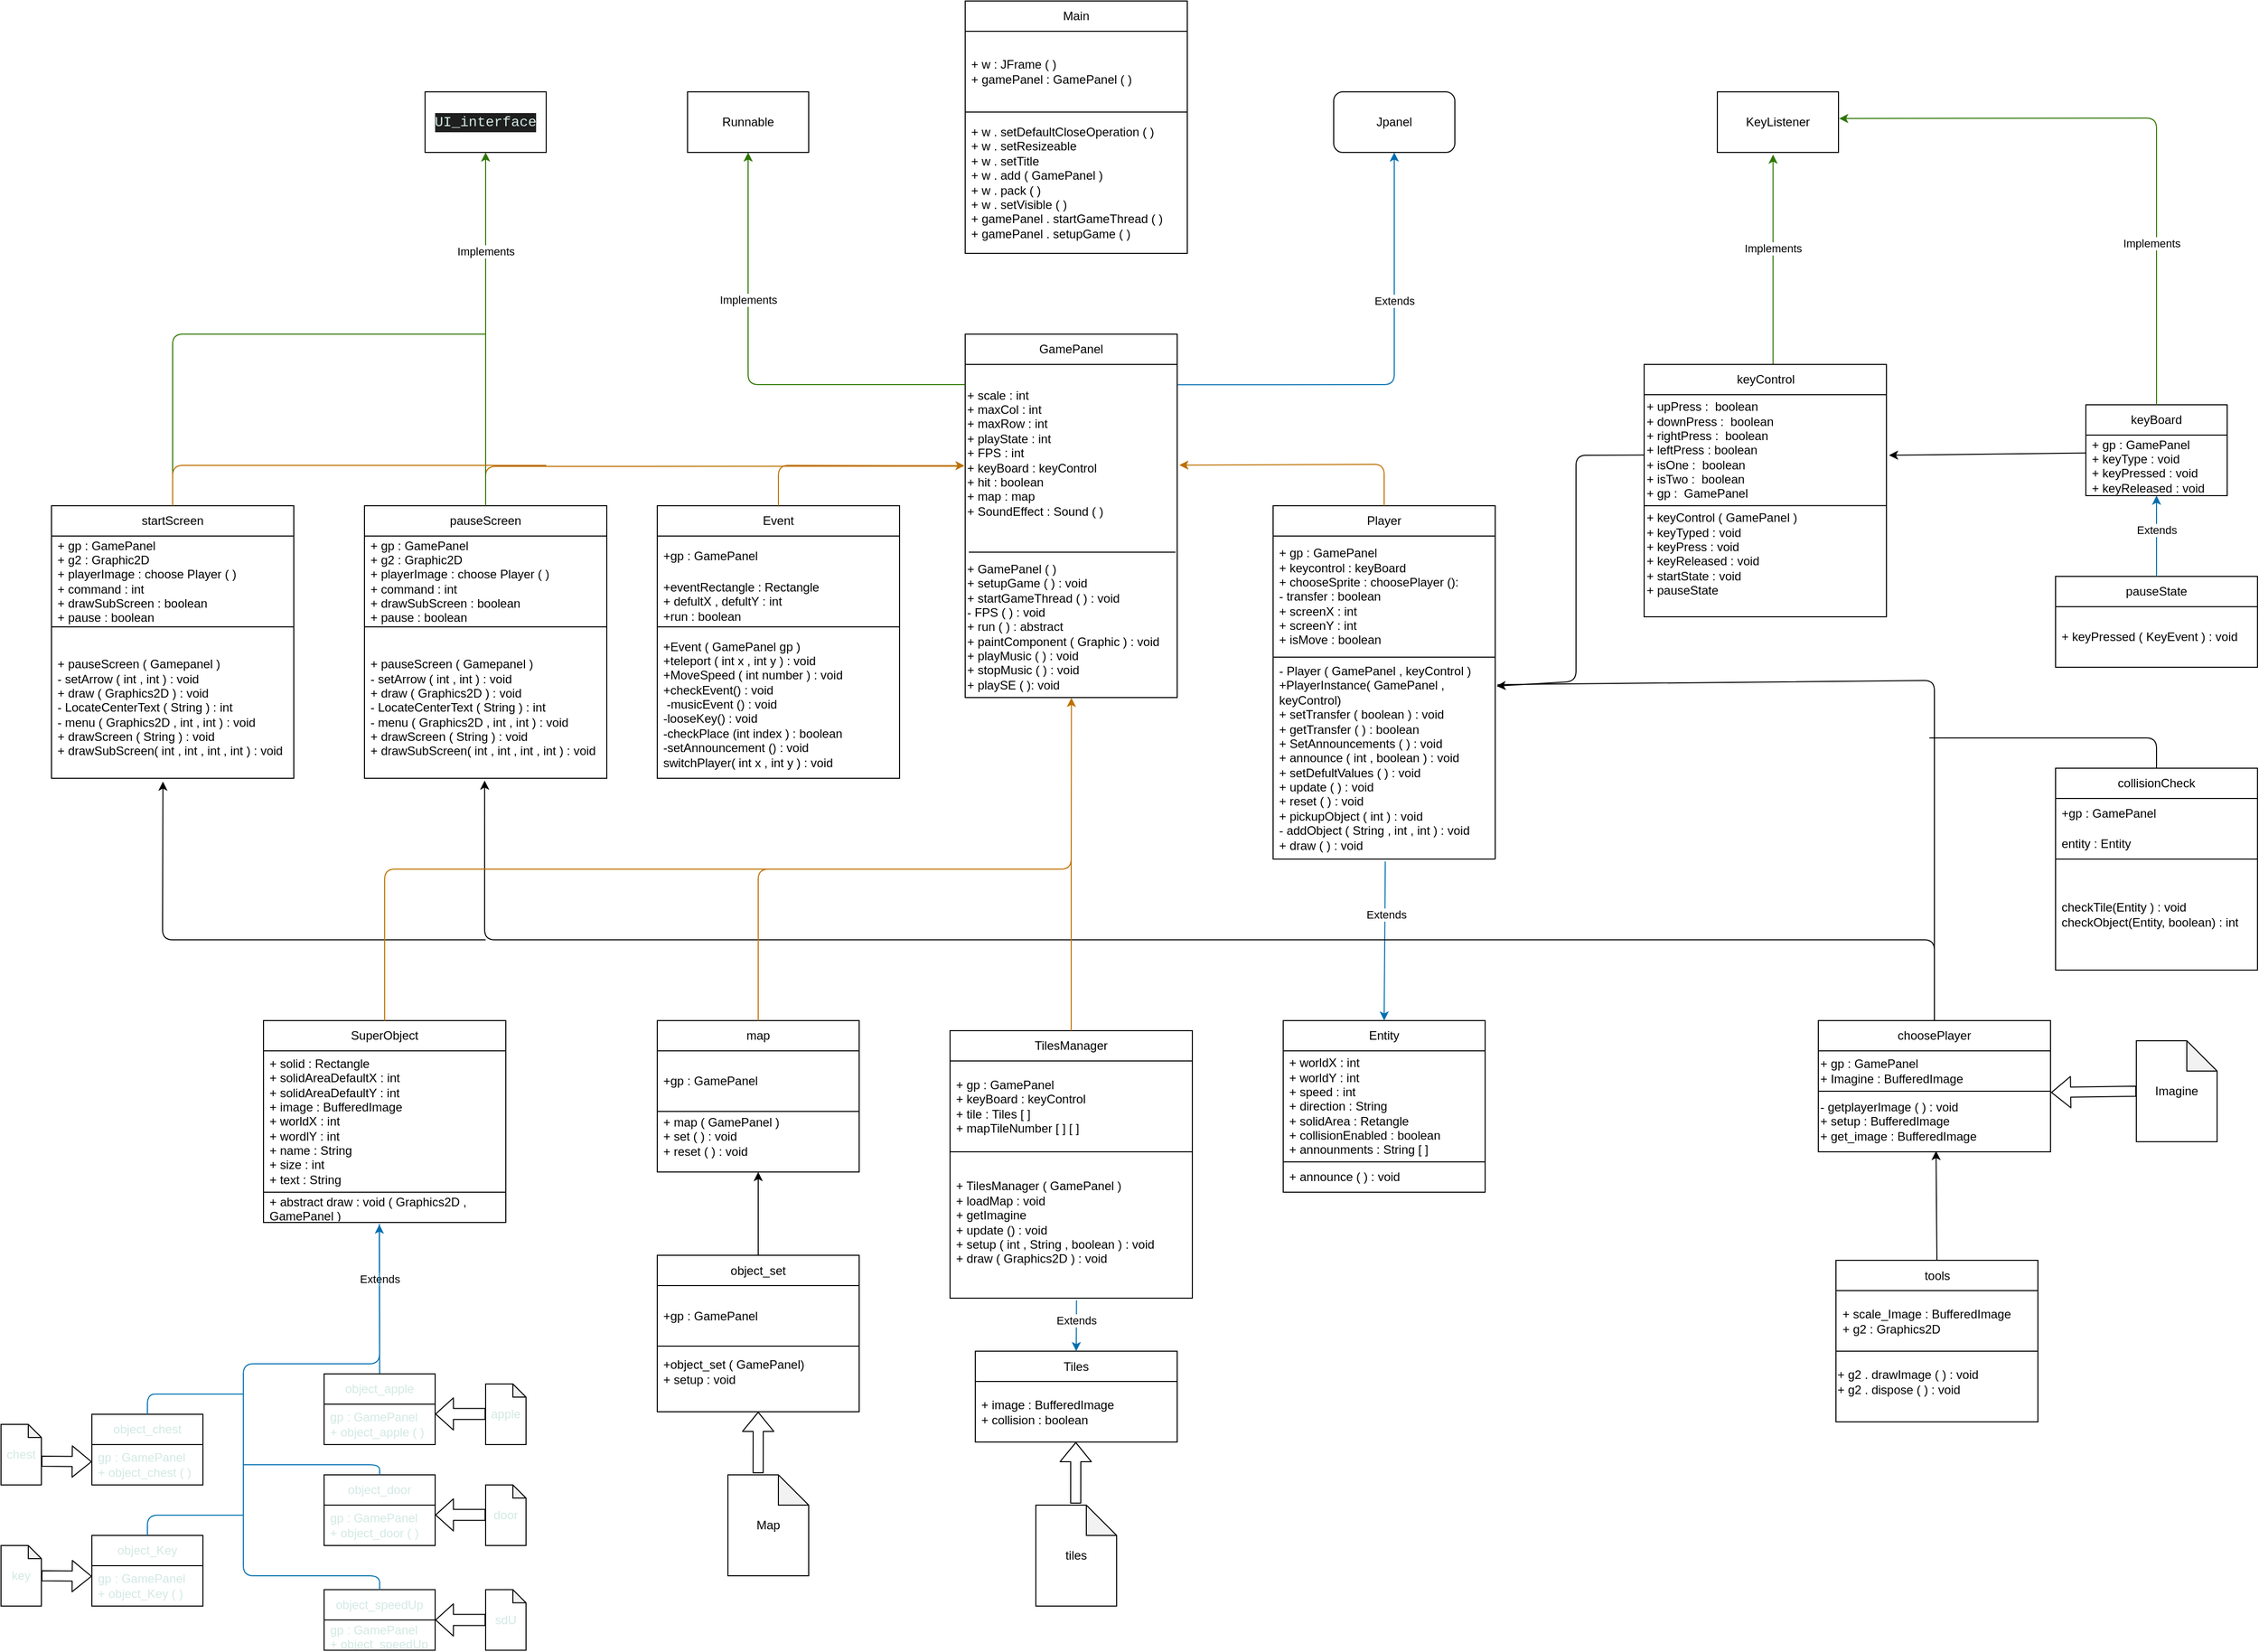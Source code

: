<mxfile>
    <diagram id="uBiDaf2zUqSL83g6dxBR" name="Page-1">
        <mxGraphModel dx="640" dy="437" grid="1" gridSize="10" guides="1" tooltips="1" connect="1" arrows="1" fold="1" page="1" pageScale="1" pageWidth="2339" pageHeight="3300" math="0" shadow="0">
            <root>
                <mxCell id="0"/>
                <mxCell id="1" parent="0"/>
                <mxCell id="5" value="GamePanel" style="swimlane;fontStyle=0;childLayout=stackLayout;horizontal=1;startSize=30;horizontalStack=0;resizeParent=1;resizeParentMax=0;resizeLast=0;collapsible=1;marginBottom=0;whiteSpace=wrap;html=1;align=center;" parent="1" vertex="1">
                    <mxGeometry x="1015" y="360" width="210" height="360" as="geometry"/>
                </mxCell>
                <mxCell id="17" value="&lt;div style=&quot;&quot;&gt;&lt;br&gt;&lt;/div&gt;&lt;div style=&quot;&quot;&gt;&lt;div&gt;&lt;span style=&quot;background-color: initial;&quot;&gt;+ scale : int&lt;/span&gt;&lt;/div&gt;&lt;div&gt;&lt;span style=&quot;background-color: initial;&quot;&gt;+ maxCol : int&lt;/span&gt;&lt;/div&gt;&lt;div&gt;&lt;span style=&quot;background-color: initial;&quot;&gt;+ maxRow : int&lt;/span&gt;&lt;/div&gt;&lt;div&gt;&lt;span style=&quot;background-color: initial;&quot;&gt;+ playState : int&lt;/span&gt;&lt;/div&gt;&lt;div&gt;&lt;span style=&quot;background-color: initial;&quot;&gt;+ FPS : int&lt;/span&gt;&lt;/div&gt;&lt;div&gt;+ keyBoard : keyControl&lt;/div&gt;&lt;div&gt;+ hit : boolean&lt;/div&gt;&lt;div&gt;+ map : map&lt;/div&gt;&lt;div&gt;+ SoundEffect : Sound ( )&amp;nbsp;&lt;/div&gt;&lt;div&gt;&lt;br&gt;&lt;/div&gt;&lt;div&gt;&lt;br&gt;&lt;/div&gt;&lt;/div&gt;" style="text;html=1;align=left;verticalAlign=middle;resizable=0;points=[];autosize=1;strokeColor=none;fillColor=none;" parent="5" vertex="1">
                    <mxGeometry y="30" width="210" height="190" as="geometry"/>
                </mxCell>
                <mxCell id="23" value="&lt;div style=&quot;&quot;&gt;+ GamePanel ( )&amp;nbsp;&lt;/div&gt;&lt;div style=&quot;&quot;&gt;+ setupGame ( ) : void&lt;/div&gt;&lt;div style=&quot;&quot;&gt;+ startGameThread ( ) : void&lt;/div&gt;&lt;div style=&quot;&quot;&gt;- FPS ( ) : void&lt;/div&gt;&lt;div style=&quot;&quot;&gt;+ run ( ) : abstract&lt;/div&gt;&lt;div style=&quot;&quot;&gt;+ paintComponent ( Graphic ) : void&lt;/div&gt;&lt;div style=&quot;&quot;&gt;+ playMusic ( ) : void&lt;/div&gt;&lt;div style=&quot;&quot;&gt;+ stopMusic ( ) : void&lt;/div&gt;&lt;div style=&quot;&quot;&gt;+ playSE ( ): void&lt;/div&gt;" style="text;html=1;align=left;verticalAlign=middle;resizable=0;points=[];autosize=1;strokeColor=none;fillColor=none;" parent="5" vertex="1">
                    <mxGeometry y="220" width="210" height="140" as="geometry"/>
                </mxCell>
                <mxCell id="24" value="" style="endArrow=none;html=1;entryX=0.992;entryY=-0.029;entryDx=0;entryDy=0;entryPerimeter=0;exitX=0.017;exitY=-0.029;exitDx=0;exitDy=0;exitPerimeter=0;" parent="5" source="23" target="23" edge="1">
                    <mxGeometry width="50" height="50" relative="1" as="geometry">
                        <mxPoint x="-10" y="60" as="sourcePoint"/>
                        <mxPoint x="40" y="10" as="targetPoint"/>
                        <Array as="points"/>
                    </mxGeometry>
                </mxCell>
                <mxCell id="10" value="Jpanel" style="rounded=1;whiteSpace=wrap;html=1;" parent="1" vertex="1">
                    <mxGeometry x="1380" y="120" width="120" height="60" as="geometry"/>
                </mxCell>
                <mxCell id="11" value="Runnable" style="rounded=0;whiteSpace=wrap;html=1;" parent="1" vertex="1">
                    <mxGeometry x="740" y="120" width="120" height="60" as="geometry"/>
                </mxCell>
                <mxCell id="26" value="collisionCheck" style="swimlane;fontStyle=0;childLayout=stackLayout;horizontal=1;startSize=30;horizontalStack=0;resizeParent=1;resizeParentMax=0;resizeLast=0;collapsible=1;marginBottom=0;whiteSpace=wrap;html=1;" parent="1" vertex="1">
                    <mxGeometry x="2095" y="790" width="200" height="90" as="geometry"/>
                </mxCell>
                <mxCell id="27" value="+gp : GamePanel" style="text;strokeColor=none;fillColor=none;align=left;verticalAlign=middle;spacingLeft=4;spacingRight=4;overflow=hidden;points=[[0,0.5],[1,0.5]];portConstraint=eastwest;rotatable=0;whiteSpace=wrap;html=1;" parent="26" vertex="1">
                    <mxGeometry y="30" width="200" height="30" as="geometry"/>
                </mxCell>
                <mxCell id="28" value="entity : Entity" style="text;strokeColor=none;fillColor=none;align=left;verticalAlign=middle;spacingLeft=4;spacingRight=4;overflow=hidden;points=[[0,0.5],[1,0.5]];portConstraint=eastwest;rotatable=0;whiteSpace=wrap;html=1;" parent="26" vertex="1">
                    <mxGeometry y="60" width="200" height="30" as="geometry"/>
                </mxCell>
                <mxCell id="38" value="" style="swimlane;whiteSpace=wrap;html=1;startSize=0;" parent="1" vertex="1">
                    <mxGeometry x="2095" y="880" width="200" height="110" as="geometry"/>
                </mxCell>
                <mxCell id="43" value="&lt;span style=&quot;text-align: center;&quot;&gt;checkTile(Entity ) : void&lt;/span&gt;&lt;br style=&quot;text-align: center;&quot;&gt;&lt;span style=&quot;text-align: center;&quot;&gt;checkObject(Entity, boolean) : int&lt;/span&gt;" style="text;strokeColor=none;fillColor=none;align=left;verticalAlign=middle;spacingLeft=4;spacingRight=4;overflow=hidden;points=[[0,0.5],[1,0.5]];portConstraint=eastwest;rotatable=0;whiteSpace=wrap;html=1;" parent="38" vertex="1">
                    <mxGeometry width="200" height="110" as="geometry"/>
                </mxCell>
                <mxCell id="46" value="KeyListener" style="rounded=0;whiteSpace=wrap;html=1;" parent="1" vertex="1">
                    <mxGeometry x="1760" y="120" width="120" height="60" as="geometry"/>
                </mxCell>
                <mxCell id="47" value="keyControl" style="swimlane;fontStyle=0;childLayout=stackLayout;horizontal=1;startSize=30;horizontalStack=0;resizeParent=1;resizeParentMax=0;resizeLast=0;collapsible=1;marginBottom=0;whiteSpace=wrap;html=1;align=center;" parent="1" vertex="1">
                    <mxGeometry x="1687.5" y="390" width="240" height="250" as="geometry"/>
                </mxCell>
                <mxCell id="48" value="&lt;div style=&quot;&quot;&gt;+ upPress :&amp;nbsp; boolean&lt;/div&gt;&lt;div style=&quot;&quot;&gt;+ downPress :&amp;nbsp; boolean&lt;/div&gt;&lt;div style=&quot;&quot;&gt;+ rightPress :&amp;nbsp; boolean&lt;/div&gt;&lt;div style=&quot;&quot;&gt;+ leftPress : boolean&lt;/div&gt;&lt;div style=&quot;&quot;&gt;+ isOne :&amp;nbsp; boolean&lt;/div&gt;&lt;div style=&quot;&quot;&gt;+ isTwo :&amp;nbsp; boolean&lt;/div&gt;&lt;div style=&quot;&quot;&gt;+ gp :&amp;nbsp; GamePanel&lt;/div&gt;" style="text;html=1;align=left;verticalAlign=middle;resizable=0;points=[];autosize=1;strokeColor=none;fillColor=none;" parent="47" vertex="1">
                    <mxGeometry y="30" width="240" height="110" as="geometry"/>
                </mxCell>
                <mxCell id="49" value="&lt;div style=&quot;&quot;&gt;+ keyControl ( GamePanel )&lt;/div&gt;&lt;div style=&quot;&quot;&gt;+ keyTyped : void&lt;/div&gt;&lt;div style=&quot;&quot;&gt;+ keyPress : void&lt;/div&gt;&lt;div style=&quot;&quot;&gt;+ keyReleased : void&lt;/div&gt;&lt;div style=&quot;&quot;&gt;+ startState : void&lt;/div&gt;&lt;div style=&quot;&quot;&gt;+ pauseState&lt;/div&gt;&lt;div style=&quot;&quot;&gt;&lt;br&gt;&lt;/div&gt;" style="text;html=1;align=left;verticalAlign=middle;resizable=0;points=[];autosize=1;strokeColor=none;fillColor=none;" parent="47" vertex="1">
                    <mxGeometry y="140" width="240" height="110" as="geometry"/>
                </mxCell>
                <mxCell id="50" value="" style="endArrow=none;html=1;entryX=0.998;entryY=0.999;entryDx=0;entryDy=0;entryPerimeter=0;exitX=0;exitY=1;exitDx=0;exitDy=0;exitPerimeter=0;" parent="47" source="48" target="48" edge="1">
                    <mxGeometry width="50" height="50" relative="1" as="geometry">
                        <mxPoint x="-10" y="60" as="sourcePoint"/>
                        <mxPoint x="40" y="10" as="targetPoint"/>
                    </mxGeometry>
                </mxCell>
                <mxCell id="52" value="keyBoard" style="swimlane;fontStyle=0;childLayout=stackLayout;horizontal=1;startSize=30;horizontalStack=0;resizeParent=1;resizeParentMax=0;resizeLast=0;collapsible=1;marginBottom=0;whiteSpace=wrap;html=1;" parent="1" vertex="1">
                    <mxGeometry x="2125" y="430" width="140" height="90" as="geometry"/>
                </mxCell>
                <mxCell id="55" value="+ gp : GamePanel&lt;br&gt;+ keyType : void&lt;br&gt;+ keyPressed : void&lt;br&gt;+ keyReleased : void" style="text;strokeColor=none;fillColor=none;align=left;verticalAlign=middle;spacingLeft=4;spacingRight=4;overflow=hidden;points=[[0,0.5],[1,0.5]];portConstraint=eastwest;rotatable=0;whiteSpace=wrap;html=1;" parent="52" vertex="1">
                    <mxGeometry y="30" width="140" height="60" as="geometry"/>
                </mxCell>
                <mxCell id="57" value="pauseState" style="swimlane;fontStyle=0;childLayout=stackLayout;horizontal=1;startSize=30;horizontalStack=0;resizeParent=1;resizeParentMax=0;resizeLast=0;collapsible=1;marginBottom=0;whiteSpace=wrap;html=1;" parent="1" vertex="1">
                    <mxGeometry x="2095" y="600" width="200" height="90" as="geometry"/>
                </mxCell>
                <mxCell id="58" value="+ keyPressed ( KeyEvent ) : void" style="text;strokeColor=none;fillColor=none;align=left;verticalAlign=middle;spacingLeft=4;spacingRight=4;overflow=hidden;points=[[0,0.5],[1,0.5]];portConstraint=eastwest;rotatable=0;whiteSpace=wrap;html=1;" parent="57" vertex="1">
                    <mxGeometry y="30" width="200" height="60" as="geometry"/>
                </mxCell>
                <mxCell id="59" value="" style="endArrow=classic;html=1;exitX=0.5;exitY=0;exitDx=0;exitDy=0;fillColor=#1ba1e2;strokeColor=#006EAF;" parent="1" source="57" edge="1">
                    <mxGeometry width="50" height="50" relative="1" as="geometry">
                        <mxPoint x="2075" y="310" as="sourcePoint"/>
                        <mxPoint x="2195" y="520" as="targetPoint"/>
                    </mxGeometry>
                </mxCell>
                <mxCell id="139" value="Extends" style="edgeLabel;html=1;align=center;verticalAlign=middle;resizable=0;points=[];" parent="59" vertex="1" connectable="0">
                    <mxGeometry x="0.154" relative="1" as="geometry">
                        <mxPoint as="offset"/>
                    </mxGeometry>
                </mxCell>
                <mxCell id="60" value="Event" style="swimlane;fontStyle=0;childLayout=stackLayout;horizontal=1;startSize=30;horizontalStack=0;resizeParent=1;resizeParentMax=0;resizeLast=0;collapsible=1;marginBottom=0;whiteSpace=wrap;html=1;" parent="1" vertex="1">
                    <mxGeometry x="710" y="530" width="240" height="120" as="geometry"/>
                </mxCell>
                <mxCell id="61" value="+gp : GamePanel" style="text;strokeColor=none;fillColor=none;align=left;verticalAlign=middle;spacingLeft=4;spacingRight=4;overflow=hidden;points=[[0,0.5],[1,0.5]];portConstraint=eastwest;rotatable=0;whiteSpace=wrap;html=1;" parent="60" vertex="1">
                    <mxGeometry y="30" width="240" height="40" as="geometry"/>
                </mxCell>
                <mxCell id="62" value="+eventRectangle : Rectangle&lt;br&gt;+ defultX , defultY : int&lt;br&gt;+run : boolean" style="text;strokeColor=none;fillColor=none;align=left;verticalAlign=middle;spacingLeft=4;spacingRight=4;overflow=hidden;points=[[0,0.5],[1,0.5]];portConstraint=eastwest;rotatable=0;whiteSpace=wrap;html=1;" parent="60" vertex="1">
                    <mxGeometry y="70" width="240" height="50" as="geometry"/>
                </mxCell>
                <mxCell id="63" value="" style="swimlane;whiteSpace=wrap;html=1;startSize=0;" parent="1" vertex="1">
                    <mxGeometry x="710" y="650" width="240" height="150" as="geometry"/>
                </mxCell>
                <mxCell id="64" value="&lt;div style=&quot;&quot;&gt;+Event ( GamePanel gp )&lt;/div&gt;&lt;div style=&quot;&quot;&gt;+teleport ( int x , int y ) : void&lt;/div&gt;&lt;div style=&quot;&quot;&gt;+MoveSpeed ( int number ) : void&lt;/div&gt;&lt;div style=&quot;&quot;&gt;+checkEvent() : void&lt;/div&gt;&lt;div style=&quot;&quot;&gt;&amp;nbsp;-musicEvent () : void&lt;/div&gt;&lt;div style=&quot;&quot;&gt;-looseKey() : void&lt;/div&gt;&lt;div style=&quot;&quot;&gt;-checkPlace (int index ) : boolean&lt;/div&gt;&lt;div style=&quot;&quot;&gt;-setAnnouncement () : void&lt;/div&gt;&lt;div style=&quot;&quot;&gt;switchPlayer( int x , int y ) : void&lt;/div&gt;&lt;div style=&quot;&quot;&gt;&lt;br&gt;&lt;/div&gt;&lt;div style=&quot;&quot;&gt;&lt;br&gt;&lt;/div&gt;" style="text;strokeColor=none;fillColor=none;align=left;verticalAlign=middle;spacingLeft=4;spacingRight=4;overflow=hidden;points=[[0,0.5],[1,0.5]];portConstraint=eastwest;rotatable=0;whiteSpace=wrap;html=1;" parent="63" vertex="1">
                    <mxGeometry y="10" width="240" height="140" as="geometry"/>
                </mxCell>
                <mxCell id="65" value="Main" style="swimlane;fontStyle=0;childLayout=stackLayout;horizontal=1;startSize=30;horizontalStack=0;resizeParent=1;resizeParentMax=0;resizeLast=0;collapsible=1;marginBottom=0;whiteSpace=wrap;html=1;swimlaneLine=1;" parent="1" vertex="1">
                    <mxGeometry x="1015" y="30" width="220" height="110" as="geometry">
                        <mxRectangle x="1005" y="910" width="70" height="30" as="alternateBounds"/>
                    </mxGeometry>
                </mxCell>
                <mxCell id="66" value="+ w : JFrame ( )&lt;br&gt;+ gamePanel : GamePanel ( )&amp;nbsp;" style="text;strokeColor=none;fillColor=none;align=left;verticalAlign=middle;spacingLeft=4;spacingRight=4;overflow=hidden;points=[[0,0.5],[1,0.5]];portConstraint=eastwest;rotatable=0;whiteSpace=wrap;html=1;swimlaneLine=1;" parent="65" vertex="1">
                    <mxGeometry y="30" width="220" height="80" as="geometry"/>
                </mxCell>
                <mxCell id="68" value="" style="swimlane;whiteSpace=wrap;html=1;startSize=0;swimlaneLine=1;" parent="1" vertex="1">
                    <mxGeometry x="1015" y="140" width="220" height="140" as="geometry"/>
                </mxCell>
                <mxCell id="69" value="&lt;div style=&quot;&quot;&gt;+ w . setDefaultCloseOperation ( )&lt;/div&gt;&lt;div style=&quot;&quot;&gt;+ w . setResizeable&lt;/div&gt;&lt;div style=&quot;&quot;&gt;+ w . setTitle&lt;/div&gt;&lt;div style=&quot;&quot;&gt;+ w . add ( GamePanel )&lt;/div&gt;&lt;div style=&quot;&quot;&gt;+ w . pack ( )&lt;/div&gt;&lt;div style=&quot;&quot;&gt;+ w . setVisible ( )&lt;/div&gt;&lt;div style=&quot;&quot;&gt;+ gamePanel . startGameThread ( )&lt;/div&gt;&lt;div style=&quot;&quot;&gt;+ gamePanel . setupGame ( )&amp;nbsp;&lt;/div&gt;" style="text;strokeColor=none;fillColor=none;align=left;verticalAlign=middle;spacingLeft=4;spacingRight=4;overflow=hidden;points=[[0,0.5],[1,0.5]];portConstraint=eastwest;rotatable=0;whiteSpace=wrap;html=1;swimlaneLine=1;" parent="68" vertex="1">
                    <mxGeometry width="210" height="140" as="geometry"/>
                </mxCell>
                <mxCell id="70" value="object_set" style="swimlane;fontStyle=0;childLayout=stackLayout;horizontal=1;startSize=30;horizontalStack=0;resizeParent=1;resizeParentMax=0;resizeLast=0;collapsible=1;marginBottom=0;whiteSpace=wrap;html=1;" parent="1" vertex="1">
                    <mxGeometry x="710" y="1272.5" width="200" height="90" as="geometry"/>
                </mxCell>
                <mxCell id="71" value="+gp : GamePanel" style="text;strokeColor=none;fillColor=none;align=left;verticalAlign=middle;spacingLeft=4;spacingRight=4;overflow=hidden;points=[[0,0.5],[1,0.5]];portConstraint=eastwest;rotatable=0;whiteSpace=wrap;html=1;" parent="70" vertex="1">
                    <mxGeometry y="30" width="200" height="60" as="geometry"/>
                </mxCell>
                <mxCell id="73" value="" style="swimlane;whiteSpace=wrap;html=1;startSize=0;" parent="1" vertex="1">
                    <mxGeometry x="710" y="1362.5" width="200" height="65" as="geometry"/>
                </mxCell>
                <mxCell id="74" value="&lt;div style=&quot;&quot;&gt;&lt;span style=&quot;background-color: initial;&quot;&gt;+object_set ( GamePanel)&lt;/span&gt;&lt;/div&gt;&lt;div style=&quot;&quot;&gt;+ setup : void&lt;/div&gt;" style="text;strokeColor=none;fillColor=none;align=left;verticalAlign=middle;spacingLeft=4;spacingRight=4;overflow=hidden;points=[[0,0.5],[1,0.5]];portConstraint=eastwest;rotatable=0;whiteSpace=wrap;html=1;" parent="73" vertex="1">
                    <mxGeometry width="200" height="50" as="geometry"/>
                </mxCell>
                <mxCell id="79" value="tools" style="swimlane;fontStyle=0;childLayout=stackLayout;horizontal=1;startSize=30;horizontalStack=0;resizeParent=1;resizeParentMax=0;resizeLast=0;collapsible=1;marginBottom=0;whiteSpace=wrap;html=1;" parent="1" vertex="1">
                    <mxGeometry x="1877.5" y="1277.5" width="200" height="90" as="geometry"/>
                </mxCell>
                <mxCell id="80" value="+ scale_Image : BufferedImage&lt;br&gt;+ g2 : Graphics2D" style="text;strokeColor=none;fillColor=none;align=left;verticalAlign=middle;spacingLeft=4;spacingRight=4;overflow=hidden;points=[[0,0.5],[1,0.5]];portConstraint=eastwest;rotatable=0;whiteSpace=wrap;html=1;" parent="79" vertex="1">
                    <mxGeometry y="30" width="200" height="60" as="geometry"/>
                </mxCell>
                <mxCell id="81" value="" style="swimlane;whiteSpace=wrap;html=1;startSize=0;" parent="1" vertex="1">
                    <mxGeometry x="1877.5" y="1367.5" width="200" height="70" as="geometry"/>
                </mxCell>
                <mxCell id="82" value="&lt;div style=&quot;&quot;&gt;+ g2 . drawImage ( ) : void&lt;/div&gt;&lt;div style=&quot;&quot;&gt;+ g2 . dispose ( ) : void&lt;/div&gt;" style="text;strokeColor=none;fillColor=none;align=left;verticalAlign=middle;spacingLeft=4;spacingRight=4;overflow=hidden;points=[[0,0.5],[1,0.5]];portConstraint=eastwest;rotatable=0;whiteSpace=wrap;html=1;" parent="81" vertex="1">
                    <mxGeometry x="-5" width="200" height="60" as="geometry"/>
                </mxCell>
                <mxCell id="83" value="choosePlayer" style="swimlane;fontStyle=0;childLayout=stackLayout;horizontal=1;startSize=30;horizontalStack=0;resizeParent=1;resizeParentMax=0;resizeLast=0;collapsible=1;marginBottom=0;whiteSpace=wrap;html=1;align=center;" parent="1" vertex="1">
                    <mxGeometry x="1860" y="1040" width="230" height="130" as="geometry"/>
                </mxCell>
                <mxCell id="84" value="&lt;div style=&quot;&quot;&gt;+ gp : GamePanel&lt;/div&gt;&lt;div style=&quot;&quot;&gt;+ Imagine : BufferedImage&lt;/div&gt;" style="text;html=1;align=left;verticalAlign=middle;resizable=0;points=[];autosize=1;strokeColor=none;fillColor=none;" parent="83" vertex="1">
                    <mxGeometry y="30" width="230" height="40" as="geometry"/>
                </mxCell>
                <mxCell id="85" value="&lt;div style=&quot;&quot;&gt;- getplayerImage ( ) : void&lt;/div&gt;&lt;div style=&quot;&quot;&gt;+ setup : BufferedImage&lt;/div&gt;&lt;div style=&quot;&quot;&gt;+ get_image : BufferedImage&amp;nbsp;&lt;/div&gt;" style="text;html=1;align=left;verticalAlign=middle;resizable=0;points=[];autosize=1;strokeColor=none;fillColor=none;" parent="83" vertex="1">
                    <mxGeometry y="70" width="230" height="60" as="geometry"/>
                </mxCell>
                <mxCell id="86" value="" style="endArrow=none;html=1;" parent="83" edge="1">
                    <mxGeometry width="50" height="50" relative="1" as="geometry">
                        <mxPoint y="70" as="sourcePoint"/>
                        <mxPoint x="230" y="70" as="targetPoint"/>
                        <Array as="points"/>
                    </mxGeometry>
                </mxCell>
                <mxCell id="91" value="Imagine" style="shape=note;whiteSpace=wrap;html=1;backgroundOutline=1;darkOpacity=0.05;" parent="1" vertex="1">
                    <mxGeometry x="2175" y="1060" width="80" height="100" as="geometry"/>
                </mxCell>
                <mxCell id="95" value="" style="endArrow=classic;html=1;entryX=-0.003;entryY=0.528;entryDx=0;entryDy=0;entryPerimeter=0;exitX=0.5;exitY=0;exitDx=0;exitDy=0;fillColor=#f0a30a;strokeColor=#BD7000;" parent="1" source="60" target="17" edge="1">
                    <mxGeometry width="50" height="50" relative="1" as="geometry">
                        <mxPoint x="810" y="490" as="sourcePoint"/>
                        <mxPoint x="930" y="460" as="targetPoint"/>
                        <Array as="points">
                            <mxPoint x="830" y="490"/>
                        </Array>
                    </mxGeometry>
                </mxCell>
                <mxCell id="97" value="" style="shape=flexArrow;endArrow=classic;html=1;exitX=0;exitY=0.5;exitDx=0;exitDy=0;exitPerimeter=0;entryX=1.002;entryY=0.02;entryDx=0;entryDy=0;entryPerimeter=0;" parent="1" source="91" target="85" edge="1">
                    <mxGeometry width="50" height="50" relative="1" as="geometry">
                        <mxPoint x="1455" y="1090" as="sourcePoint"/>
                        <mxPoint x="1505" y="1040" as="targetPoint"/>
                        <Array as="points"/>
                    </mxGeometry>
                </mxCell>
                <mxCell id="100" value="Player" style="swimlane;fontStyle=0;childLayout=stackLayout;horizontal=1;startSize=30;horizontalStack=0;resizeParent=1;resizeParentMax=0;resizeLast=0;collapsible=1;marginBottom=0;whiteSpace=wrap;html=1;" parent="1" vertex="1">
                    <mxGeometry x="1320" y="530" width="220" height="150" as="geometry">
                        <mxRectangle x="1320" y="530" width="70" height="30" as="alternateBounds"/>
                    </mxGeometry>
                </mxCell>
                <mxCell id="101" value="+ gp : GamePanel&lt;br&gt;+ keycontrol : keyBoard&amp;nbsp;&lt;br&gt;+ chooseSprite : choosePlayer ():&lt;br&gt;- transfer : boolean&lt;br&gt;+ screenX : int&amp;nbsp;&lt;br&gt;+ screenY : int&amp;nbsp;&lt;br&gt;+ isMove : boolean" style="text;strokeColor=none;fillColor=none;align=left;verticalAlign=middle;spacingLeft=4;spacingRight=4;overflow=hidden;points=[[0,0.5],[1,0.5]];portConstraint=eastwest;rotatable=0;whiteSpace=wrap;html=1;" parent="100" vertex="1">
                    <mxGeometry y="30" width="220" height="120" as="geometry"/>
                </mxCell>
                <mxCell id="102" value="" style="swimlane;whiteSpace=wrap;html=1;startSize=0;direction=south;" parent="1" vertex="1">
                    <mxGeometry x="1320" y="680" width="220" height="200" as="geometry"/>
                </mxCell>
                <mxCell id="103" value="&lt;div style=&quot;&quot;&gt;- Player ( GamePanel , keyControl )&lt;/div&gt;&lt;div style=&quot;&quot;&gt;+PlayerInstance( GamePanel , keyControl)&lt;/div&gt;&lt;div style=&quot;&quot;&gt;+ setTransfer ( boolean ) : void&lt;/div&gt;&lt;div style=&quot;&quot;&gt;+ getTransfer ( ) : boolean&lt;/div&gt;&lt;div style=&quot;&quot;&gt;+&amp;nbsp;&lt;span style=&quot;background-color: initial;&quot;&gt;SetAnnouncements ( ) : void&lt;/span&gt;&lt;/div&gt;&lt;div style=&quot;&quot;&gt;&lt;span style=&quot;background-color: initial;&quot;&gt;+ announce ( int , boolean ) : void&lt;/span&gt;&lt;/div&gt;&lt;div style=&quot;&quot;&gt;&lt;span style=&quot;background-color: initial;&quot;&gt;+ setDefultValues ( ) : void&lt;/span&gt;&lt;/div&gt;&lt;div style=&quot;&quot;&gt;&lt;span style=&quot;background-color: initial;&quot;&gt;+ update ( ) : void&lt;/span&gt;&lt;/div&gt;&lt;div style=&quot;&quot;&gt;+ reset ( ) : void&lt;/div&gt;&lt;div style=&quot;&quot;&gt;+ pickupObject ( int ) : void&lt;/div&gt;&lt;div style=&quot;&quot;&gt;- addObject ( String , int , int ) : void&lt;/div&gt;&lt;div style=&quot;&quot;&gt;+ draw ( ) : void&lt;/div&gt;" style="text;strokeColor=none;fillColor=none;align=left;verticalAlign=middle;spacingLeft=4;spacingRight=4;overflow=hidden;points=[[0,0.5],[1,0.5]];portConstraint=eastwest;rotatable=0;whiteSpace=wrap;html=1;" parent="102" vertex="1">
                    <mxGeometry width="220" height="200" as="geometry"/>
                </mxCell>
                <mxCell id="105" value="" style="endArrow=classic;html=1;entryX=0.507;entryY=0.986;entryDx=0;entryDy=0;entryPerimeter=0;exitX=0.5;exitY=0;exitDx=0;exitDy=0;" parent="1" source="79" target="85" edge="1">
                    <mxGeometry width="50" height="50" relative="1" as="geometry">
                        <mxPoint x="1980" y="1267.5" as="sourcePoint"/>
                        <mxPoint x="1970" y="1177.5" as="targetPoint"/>
                    </mxGeometry>
                </mxCell>
                <mxCell id="106" value="Entity" style="swimlane;fontStyle=0;childLayout=stackLayout;horizontal=1;startSize=30;horizontalStack=0;resizeParent=1;resizeParentMax=0;resizeLast=0;collapsible=1;marginBottom=0;whiteSpace=wrap;html=1;" parent="1" vertex="1">
                    <mxGeometry x="1330" y="1040" width="200" height="140" as="geometry"/>
                </mxCell>
                <mxCell id="107" value="+ worldX : int&lt;br&gt;+ worldY : int&lt;br&gt;+ speed : int&amp;nbsp;&lt;br&gt;+ direction : String&lt;br&gt;+ solidArea : Retangle&amp;nbsp;&lt;br&gt;+ collisionEnabled : boolean&lt;br&gt;+ announments : String [ ]&amp;nbsp;" style="text;strokeColor=none;fillColor=none;align=left;verticalAlign=middle;spacingLeft=4;spacingRight=4;overflow=hidden;points=[[0,0.5],[1,0.5]];portConstraint=eastwest;rotatable=0;whiteSpace=wrap;html=1;" parent="106" vertex="1">
                    <mxGeometry y="30" width="200" height="110" as="geometry"/>
                </mxCell>
                <mxCell id="108" value="" style="swimlane;whiteSpace=wrap;html=1;startSize=0;" parent="1" vertex="1">
                    <mxGeometry x="1330" y="1180" width="200" height="30" as="geometry"/>
                </mxCell>
                <mxCell id="109" value="&lt;div style=&quot;&quot;&gt;+ announce ( ) : void&lt;/div&gt;" style="text;strokeColor=none;fillColor=none;align=left;verticalAlign=middle;spacingLeft=4;spacingRight=4;overflow=hidden;points=[[0,0.5],[1,0.5]];portConstraint=eastwest;rotatable=0;whiteSpace=wrap;html=1;" parent="108" vertex="1">
                    <mxGeometry width="200" height="30" as="geometry"/>
                </mxCell>
                <mxCell id="111" value="" style="endArrow=classic;html=1;exitX=-0.001;exitY=0.295;exitDx=0;exitDy=0;exitPerimeter=0;" parent="1" source="55" edge="1">
                    <mxGeometry width="50" height="50" relative="1" as="geometry">
                        <mxPoint x="1980" y="470" as="sourcePoint"/>
                        <mxPoint x="1930" y="480" as="targetPoint"/>
                    </mxGeometry>
                </mxCell>
                <mxCell id="113" value="" style="endArrow=classic;html=1;entryX=1.01;entryY=0.525;entryDx=0;entryDy=0;entryPerimeter=0;exitX=0.5;exitY=0;exitDx=0;exitDy=0;fillColor=#f0a30a;strokeColor=#BD7000;" parent="1" source="100" target="17" edge="1">
                    <mxGeometry width="50" height="50" relative="1" as="geometry">
                        <mxPoint x="1530" y="530" as="sourcePoint"/>
                        <mxPoint x="1580" y="480" as="targetPoint"/>
                        <Array as="points">
                            <mxPoint x="1430" y="489"/>
                        </Array>
                    </mxGeometry>
                </mxCell>
                <mxCell id="116" value="" style="endArrow=classic;html=1;entryX=1.006;entryY=0.143;entryDx=0;entryDy=0;entryPerimeter=0;exitX=0.001;exitY=0.543;exitDx=0;exitDy=0;exitPerimeter=0;" parent="1" source="48" target="103" edge="1">
                    <mxGeometry width="50" height="50" relative="1" as="geometry">
                        <mxPoint x="1530" y="450" as="sourcePoint"/>
                        <mxPoint x="1540" y="690" as="targetPoint"/>
                        <Array as="points">
                            <mxPoint x="1620" y="480"/>
                            <mxPoint x="1620" y="704"/>
                        </Array>
                    </mxGeometry>
                </mxCell>
                <mxCell id="119" value="" style="endArrow=classic;html=1;exitX=0.505;exitY=1.012;exitDx=0;exitDy=0;fillColor=#1ba1e2;strokeColor=#006EAF;exitPerimeter=0;entryX=0.5;entryY=0;entryDx=0;entryDy=0;" parent="1" source="103" target="106" edge="1">
                    <mxGeometry relative="1" as="geometry">
                        <mxPoint x="1280" y="770" as="sourcePoint"/>
                        <mxPoint x="1370" y="980" as="targetPoint"/>
                    </mxGeometry>
                </mxCell>
                <mxCell id="120" value="Extends" style="edgeLabel;resizable=0;html=1;align=center;verticalAlign=middle;" parent="119" connectable="0" vertex="1">
                    <mxGeometry relative="1" as="geometry">
                        <mxPoint x="1" y="-27" as="offset"/>
                    </mxGeometry>
                </mxCell>
                <mxCell id="121" value="" style="endArrow=classic;html=1;entryX=0.5;entryY=1;entryDx=0;entryDy=0;fillColor=#1ba1e2;strokeColor=#006EAF;exitX=1.003;exitY=0.106;exitDx=0;exitDy=0;exitPerimeter=0;" parent="1" source="17" target="10" edge="1">
                    <mxGeometry relative="1" as="geometry">
                        <mxPoint x="1230" y="410" as="sourcePoint"/>
                        <mxPoint x="1190" y="520" as="targetPoint"/>
                        <Array as="points">
                            <mxPoint x="1440" y="410"/>
                        </Array>
                    </mxGeometry>
                </mxCell>
                <mxCell id="122" value="Extends" style="edgeLabel;resizable=0;html=1;align=center;verticalAlign=middle;" parent="121" connectable="0" vertex="1">
                    <mxGeometry relative="1" as="geometry">
                        <mxPoint y="-76" as="offset"/>
                    </mxGeometry>
                </mxCell>
                <mxCell id="123" value="" style="endArrow=classic;html=1;entryX=0.5;entryY=1;entryDx=0;entryDy=0;fillColor=#60a917;strokeColor=#2D7600;exitX=-0.001;exitY=0.105;exitDx=0;exitDy=0;exitPerimeter=0;" parent="1" source="17" target="11" edge="1">
                    <mxGeometry relative="1" as="geometry">
                        <mxPoint x="1010" y="410" as="sourcePoint"/>
                        <mxPoint x="1120" y="330" as="targetPoint"/>
                        <Array as="points">
                            <mxPoint x="800" y="410"/>
                        </Array>
                    </mxGeometry>
                </mxCell>
                <mxCell id="124" value="Implements" style="edgeLabel;resizable=0;html=1;align=center;verticalAlign=middle;" parent="123" connectable="0" vertex="1">
                    <mxGeometry relative="1" as="geometry">
                        <mxPoint y="-77" as="offset"/>
                    </mxGeometry>
                </mxCell>
                <mxCell id="129" value="" style="endArrow=none;html=1;entryX=0.5;entryY=0;entryDx=0;entryDy=0;exitX=1.01;exitY=0.136;exitDx=0;exitDy=0;exitPerimeter=0;" parent="1" source="103" target="83" edge="1">
                    <mxGeometry width="50" height="50" relative="1" as="geometry">
                        <mxPoint x="1700" y="650" as="sourcePoint"/>
                        <mxPoint x="1820" y="690" as="targetPoint"/>
                        <Array as="points">
                            <mxPoint x="1975" y="703"/>
                        </Array>
                    </mxGeometry>
                </mxCell>
                <mxCell id="133" value="" style="endArrow=classic;html=1;fillColor=#60a917;strokeColor=#2D7600;exitX=0.532;exitY=-0.002;exitDx=0;exitDy=0;exitPerimeter=0;entryX=0.46;entryY=1.035;entryDx=0;entryDy=0;entryPerimeter=0;" parent="1" source="47" target="46" edge="1">
                    <mxGeometry relative="1" as="geometry">
                        <mxPoint x="1670" y="190" as="sourcePoint"/>
                        <mxPoint x="1820" y="200" as="targetPoint"/>
                        <Array as="points"/>
                    </mxGeometry>
                </mxCell>
                <mxCell id="134" value="Implements" style="edgeLabel;resizable=0;html=1;align=center;verticalAlign=middle;" parent="133" connectable="0" vertex="1">
                    <mxGeometry relative="1" as="geometry">
                        <mxPoint y="-11" as="offset"/>
                    </mxGeometry>
                </mxCell>
                <mxCell id="135" value="" style="endArrow=classic;html=1;fillColor=#60a917;strokeColor=#2D7600;exitX=0.5;exitY=0;exitDx=0;exitDy=0;entryX=1.005;entryY=0.44;entryDx=0;entryDy=0;entryPerimeter=0;" parent="1" source="52" target="46" edge="1">
                    <mxGeometry relative="1" as="geometry">
                        <mxPoint x="1825.18" y="369.5" as="sourcePoint"/>
                        <mxPoint x="1825.2" y="192.1" as="targetPoint"/>
                        <Array as="points">
                            <mxPoint x="2195" y="146"/>
                        </Array>
                    </mxGeometry>
                </mxCell>
                <mxCell id="136" value="Implements" style="edgeLabel;resizable=0;html=1;align=center;verticalAlign=middle;" parent="135" connectable="0" vertex="1">
                    <mxGeometry relative="1" as="geometry">
                        <mxPoint x="10" y="124" as="offset"/>
                    </mxGeometry>
                </mxCell>
                <mxCell id="140" value="Map" style="shape=note;whiteSpace=wrap;html=1;backgroundOutline=1;darkOpacity=0.05;" parent="1" vertex="1">
                    <mxGeometry x="780" y="1490" width="80" height="100" as="geometry"/>
                </mxCell>
                <mxCell id="141" value="" style="shape=flexArrow;endArrow=classic;html=1;exitX=0.374;exitY=-0.015;exitDx=0;exitDy=0;exitPerimeter=0;entryX=0.5;entryY=1;entryDx=0;entryDy=0;" parent="1" source="140" target="73" edge="1">
                    <mxGeometry width="50" height="50" relative="1" as="geometry">
                        <mxPoint x="860" y="1347.5" as="sourcePoint"/>
                        <mxPoint x="710" y="1387.5" as="targetPoint"/>
                    </mxGeometry>
                </mxCell>
                <mxCell id="142" value="map" style="swimlane;fontStyle=0;childLayout=stackLayout;horizontal=1;startSize=30;horizontalStack=0;resizeParent=1;resizeParentMax=0;resizeLast=0;collapsible=1;marginBottom=0;whiteSpace=wrap;html=1;" parent="1" vertex="1">
                    <mxGeometry x="710" y="1040" width="200" height="90" as="geometry"/>
                </mxCell>
                <mxCell id="143" value="+gp : GamePanel" style="text;strokeColor=none;fillColor=none;align=left;verticalAlign=middle;spacingLeft=4;spacingRight=4;overflow=hidden;points=[[0,0.5],[1,0.5]];portConstraint=eastwest;rotatable=0;whiteSpace=wrap;html=1;" parent="142" vertex="1">
                    <mxGeometry y="30" width="200" height="60" as="geometry"/>
                </mxCell>
                <mxCell id="144" value="" style="swimlane;whiteSpace=wrap;html=1;startSize=0;" parent="1" vertex="1">
                    <mxGeometry x="710" y="1130" width="200" height="60" as="geometry"/>
                </mxCell>
                <mxCell id="145" value="&lt;div style=&quot;&quot;&gt;+ map ( GamePanel )&amp;nbsp;&lt;/div&gt;&lt;div style=&quot;&quot;&gt;+ set ( ) : void&lt;/div&gt;&lt;div style=&quot;&quot;&gt;+ reset ( ) : void&lt;/div&gt;" style="text;strokeColor=none;fillColor=none;align=left;verticalAlign=middle;spacingLeft=4;spacingRight=4;overflow=hidden;points=[[0,0.5],[1,0.5]];portConstraint=eastwest;rotatable=0;whiteSpace=wrap;html=1;" parent="144" vertex="1">
                    <mxGeometry width="200" height="50" as="geometry"/>
                </mxCell>
                <mxCell id="147" value="" style="endArrow=classic;html=1;exitX=0.5;exitY=0;exitDx=0;exitDy=0;entryX=0.5;entryY=1;entryDx=0;entryDy=0;" parent="1" source="70" target="144" edge="1">
                    <mxGeometry width="50" height="50" relative="1" as="geometry">
                        <mxPoint x="700" y="1140" as="sourcePoint"/>
                        <mxPoint x="590" y="1010" as="targetPoint"/>
                        <Array as="points">
                            <mxPoint x="810" y="1230"/>
                        </Array>
                    </mxGeometry>
                </mxCell>
                <mxCell id="150" value="&lt;div style=&quot;background-color: rgb(30, 30, 30); font-family: Consolas, &amp;quot;Courier New&amp;quot;, monospace; font-size: 14px; line-height: 19px;&quot;&gt;&lt;font color=&quot;#d3e9e4&quot;&gt;UI_interface&lt;/font&gt;&lt;/div&gt;" style="rounded=0;whiteSpace=wrap;html=1;" parent="1" vertex="1">
                    <mxGeometry x="480" y="120" width="120" height="60" as="geometry"/>
                </mxCell>
                <mxCell id="151" value="pauseScreen" style="swimlane;fontStyle=0;childLayout=stackLayout;horizontal=1;startSize=30;horizontalStack=0;resizeParent=1;resizeParentMax=0;resizeLast=0;collapsible=1;marginBottom=0;whiteSpace=wrap;html=1;" parent="1" vertex="1">
                    <mxGeometry x="420" y="530" width="240" height="120" as="geometry"/>
                </mxCell>
                <mxCell id="153" value="+ gp : GamePanel&lt;br&gt;+ g2 : Graphic2D&lt;br&gt;+ playerImage : choose Player ( )&amp;nbsp;&lt;br&gt;+ command : int&lt;br&gt;+ drawSubScreen : boolean&amp;nbsp;&lt;br&gt;+ pause : boolean" style="text;strokeColor=none;fillColor=none;align=left;verticalAlign=middle;spacingLeft=4;spacingRight=4;overflow=hidden;points=[[0,0.5],[1,0.5]];portConstraint=eastwest;rotatable=0;whiteSpace=wrap;html=1;" parent="151" vertex="1">
                    <mxGeometry y="30" width="240" height="90" as="geometry"/>
                </mxCell>
                <mxCell id="154" value="" style="swimlane;whiteSpace=wrap;html=1;startSize=0;" parent="1" vertex="1">
                    <mxGeometry x="420" y="650" width="240" height="150" as="geometry"/>
                </mxCell>
                <mxCell id="155" value="&lt;div style=&quot;&quot;&gt;+ pauseScreen ( Gamepanel )&lt;/div&gt;&lt;div style=&quot;&quot;&gt;- setArrow ( int , int ) : void&lt;/div&gt;&lt;div style=&quot;&quot;&gt;+ draw ( Graphics2D ) : void&lt;/div&gt;&lt;div style=&quot;&quot;&gt;- LocateCenterText ( String ) : int&amp;nbsp;&lt;/div&gt;&lt;div style=&quot;&quot;&gt;- menu ( Graphics2D , int , int ) : void&lt;/div&gt;&lt;div style=&quot;&quot;&gt;+ drawScreen ( String ) : void&lt;/div&gt;&lt;div style=&quot;&quot;&gt;+ drawSubScreen( int , int , int , int ) : void&lt;/div&gt;" style="text;strokeColor=none;fillColor=none;align=left;verticalAlign=middle;spacingLeft=4;spacingRight=4;overflow=hidden;points=[[0,0.5],[1,0.5]];portConstraint=eastwest;rotatable=0;whiteSpace=wrap;html=1;" parent="154" vertex="1">
                    <mxGeometry y="10" width="240" height="140" as="geometry"/>
                </mxCell>
                <mxCell id="156" value="" style="endArrow=none;html=1;fontColor=#d3e9e4;exitX=0.5;exitY=0;exitDx=0;exitDy=0;entryX=-0.01;entryY=0.531;entryDx=0;entryDy=0;entryPerimeter=0;fillColor=#f0a30a;strokeColor=#BD7000;" parent="1" source="151" target="17" edge="1">
                    <mxGeometry width="50" height="50" relative="1" as="geometry">
                        <mxPoint x="700" y="630" as="sourcePoint"/>
                        <mxPoint x="540" y="490" as="targetPoint"/>
                        <Array as="points">
                            <mxPoint x="540" y="520"/>
                            <mxPoint x="540" y="491"/>
                        </Array>
                    </mxGeometry>
                </mxCell>
                <mxCell id="157" value="" style="endArrow=classic;html=1;entryX=0.5;entryY=1;entryDx=0;entryDy=0;fillColor=#60a917;strokeColor=#2D7600;exitX=0.5;exitY=0;exitDx=0;exitDy=0;" parent="1" source="151" target="150" edge="1">
                    <mxGeometry relative="1" as="geometry">
                        <mxPoint x="1024.79" y="419.95" as="sourcePoint"/>
                        <mxPoint x="940.0" y="190" as="targetPoint"/>
                        <Array as="points"/>
                    </mxGeometry>
                </mxCell>
                <mxCell id="158" value="Implements" style="edgeLabel;resizable=0;html=1;align=center;verticalAlign=middle;" parent="157" connectable="0" vertex="1">
                    <mxGeometry relative="1" as="geometry">
                        <mxPoint y="-77" as="offset"/>
                    </mxGeometry>
                </mxCell>
                <mxCell id="159" value="" style="endArrow=classic;html=1;fontColor=#d3e9e4;exitX=0.5;exitY=0;exitDx=0;exitDy=0;entryX=0.496;entryY=1.016;entryDx=0;entryDy=0;entryPerimeter=0;" parent="1" source="83" target="155" edge="1">
                    <mxGeometry width="50" height="50" relative="1" as="geometry">
                        <mxPoint x="1500" y="630" as="sourcePoint"/>
                        <mxPoint x="500" y="830" as="targetPoint"/>
                        <Array as="points">
                            <mxPoint x="1975" y="960"/>
                            <mxPoint x="1620" y="960"/>
                            <mxPoint x="1270" y="960"/>
                            <mxPoint x="1090" y="960"/>
                            <mxPoint x="910" y="960"/>
                            <mxPoint x="720" y="960"/>
                            <mxPoint x="539" y="960"/>
                        </Array>
                    </mxGeometry>
                </mxCell>
                <mxCell id="160" value="startScreen" style="swimlane;fontStyle=0;childLayout=stackLayout;horizontal=1;startSize=30;horizontalStack=0;resizeParent=1;resizeParentMax=0;resizeLast=0;collapsible=1;marginBottom=0;whiteSpace=wrap;html=1;" parent="1" vertex="1">
                    <mxGeometry x="110" y="530" width="240" height="120" as="geometry"/>
                </mxCell>
                <mxCell id="161" value="+ gp : GamePanel&lt;br&gt;+ g2 : Graphic2D&lt;br&gt;+ playerImage : choose Player ( )&amp;nbsp;&lt;br&gt;+ command : int&lt;br&gt;+ drawSubScreen : boolean&amp;nbsp;&lt;br&gt;+ pause : boolean" style="text;strokeColor=none;fillColor=none;align=left;verticalAlign=middle;spacingLeft=4;spacingRight=4;overflow=hidden;points=[[0,0.5],[1,0.5]];portConstraint=eastwest;rotatable=0;whiteSpace=wrap;html=1;" parent="160" vertex="1">
                    <mxGeometry y="30" width="240" height="90" as="geometry"/>
                </mxCell>
                <mxCell id="162" value="" style="swimlane;whiteSpace=wrap;html=1;startSize=0;" parent="1" vertex="1">
                    <mxGeometry x="110" y="650" width="240" height="150" as="geometry"/>
                </mxCell>
                <mxCell id="163" value="&lt;div style=&quot;&quot;&gt;+ pauseScreen ( Gamepanel )&lt;/div&gt;&lt;div style=&quot;&quot;&gt;- setArrow ( int , int ) : void&lt;/div&gt;&lt;div style=&quot;&quot;&gt;+ draw ( Graphics2D ) : void&lt;/div&gt;&lt;div style=&quot;&quot;&gt;- LocateCenterText ( String ) : int&amp;nbsp;&lt;/div&gt;&lt;div style=&quot;&quot;&gt;- menu ( Graphics2D , int , int ) : void&lt;/div&gt;&lt;div style=&quot;&quot;&gt;+ drawScreen ( String ) : void&lt;/div&gt;&lt;div style=&quot;&quot;&gt;+ drawSubScreen( int , int , int , int ) : void&lt;/div&gt;" style="text;strokeColor=none;fillColor=none;align=left;verticalAlign=middle;spacingLeft=4;spacingRight=4;overflow=hidden;points=[[0,0.5],[1,0.5]];portConstraint=eastwest;rotatable=0;whiteSpace=wrap;html=1;" parent="162" vertex="1">
                    <mxGeometry y="10" width="240" height="140" as="geometry"/>
                </mxCell>
                <mxCell id="164" value="" style="endArrow=none;html=1;fontColor=#d3e9e4;exitX=0.5;exitY=0;exitDx=0;exitDy=0;fillColor=#60a917;strokeColor=#2D7600;" parent="1" source="160" edge="1">
                    <mxGeometry width="50" height="50" relative="1" as="geometry">
                        <mxPoint x="680" y="480" as="sourcePoint"/>
                        <mxPoint x="540" y="360" as="targetPoint"/>
                        <Array as="points">
                            <mxPoint x="230" y="360"/>
                        </Array>
                    </mxGeometry>
                </mxCell>
                <mxCell id="165" value="" style="endArrow=classic;html=1;fontColor=#d3e9e4;entryX=0.46;entryY=1.023;entryDx=0;entryDy=0;entryPerimeter=0;" parent="1" target="163" edge="1">
                    <mxGeometry width="50" height="50" relative="1" as="geometry">
                        <mxPoint x="540" y="960" as="sourcePoint"/>
                        <mxPoint x="520" y="710" as="targetPoint"/>
                        <Array as="points">
                            <mxPoint x="370" y="960"/>
                            <mxPoint x="220" y="960"/>
                        </Array>
                    </mxGeometry>
                </mxCell>
                <mxCell id="166" value="" style="endArrow=none;html=1;fontColor=#d3e9e4;exitX=0.5;exitY=0;exitDx=0;exitDy=0;fillColor=#f0a30a;strokeColor=#BD7000;" parent="1" source="160" edge="1">
                    <mxGeometry width="50" height="50" relative="1" as="geometry">
                        <mxPoint x="470" y="570" as="sourcePoint"/>
                        <mxPoint x="600" y="490" as="targetPoint"/>
                        <Array as="points">
                            <mxPoint x="230" y="490"/>
                        </Array>
                    </mxGeometry>
                </mxCell>
                <mxCell id="167" value="SuperObject" style="swimlane;fontStyle=0;childLayout=stackLayout;horizontal=1;startSize=30;horizontalStack=0;resizeParent=1;resizeParentMax=0;resizeLast=0;collapsible=1;marginBottom=0;whiteSpace=wrap;html=1;" parent="1" vertex="1">
                    <mxGeometry x="320" y="1040" width="240" height="170" as="geometry"/>
                </mxCell>
                <mxCell id="168" value="+ solid : Rectangle&lt;br&gt;+ solidAreaDefaultX : int&amp;nbsp;&lt;br&gt;+ solidAreaDefaultY : int&lt;br&gt;+ image : BufferedImage&lt;br&gt;+ worldX : int&lt;br&gt;+ wordlY : int&lt;br&gt;+ name : String&lt;br&gt;+ size : int&lt;br&gt;+ text : String&amp;nbsp;" style="text;strokeColor=none;fillColor=none;align=left;verticalAlign=middle;spacingLeft=4;spacingRight=4;overflow=hidden;points=[[0,0.5],[1,0.5]];portConstraint=eastwest;rotatable=0;whiteSpace=wrap;html=1;" parent="167" vertex="1">
                    <mxGeometry y="30" width="240" height="140" as="geometry"/>
                </mxCell>
                <mxCell id="169" value="" style="swimlane;whiteSpace=wrap;html=1;startSize=0;" parent="1" vertex="1">
                    <mxGeometry x="320" y="1210" width="240" height="30" as="geometry"/>
                </mxCell>
                <mxCell id="170" value="&lt;div style=&quot;&quot;&gt;+ abstract draw : void ( Graphics2D , GamePanel )&lt;/div&gt;" style="text;strokeColor=none;fillColor=none;align=left;verticalAlign=middle;spacingLeft=4;spacingRight=4;overflow=hidden;points=[[0,0.5],[1,0.5]];portConstraint=eastwest;rotatable=0;whiteSpace=wrap;html=1;" parent="169" vertex="1">
                    <mxGeometry width="240" height="30" as="geometry"/>
                </mxCell>
                <mxCell id="171" value="object_chest" style="swimlane;fontStyle=0;childLayout=stackLayout;horizontal=1;startSize=30;horizontalStack=0;resizeParent=1;resizeParentMax=0;resizeLast=0;collapsible=1;marginBottom=0;whiteSpace=wrap;html=1;fontColor=#d3e9e4;" parent="1" vertex="1">
                    <mxGeometry x="150" y="1430" width="110" height="70" as="geometry"/>
                </mxCell>
                <mxCell id="174" value="gp : GamePanel&lt;br&gt;+ object_chest ( )&amp;nbsp;" style="text;strokeColor=none;fillColor=none;align=left;verticalAlign=middle;spacingLeft=4;spacingRight=4;overflow=hidden;points=[[0,0.5],[1,0.5]];portConstraint=eastwest;rotatable=0;whiteSpace=wrap;html=1;fontColor=#d3e9e4;" parent="171" vertex="1">
                    <mxGeometry y="30" width="110" height="40" as="geometry"/>
                </mxCell>
                <mxCell id="175" value="object_door" style="swimlane;fontStyle=0;childLayout=stackLayout;horizontal=1;startSize=30;horizontalStack=0;resizeParent=1;resizeParentMax=0;resizeLast=0;collapsible=1;marginBottom=0;whiteSpace=wrap;html=1;fontColor=#d3e9e4;" parent="1" vertex="1">
                    <mxGeometry x="380" y="1490" width="110" height="70" as="geometry"/>
                </mxCell>
                <mxCell id="176" value="gp : GamePanel&lt;br&gt;+ object_door ( )&amp;nbsp;" style="text;strokeColor=none;fillColor=none;align=left;verticalAlign=middle;spacingLeft=4;spacingRight=4;overflow=hidden;points=[[0,0.5],[1,0.5]];portConstraint=eastwest;rotatable=0;whiteSpace=wrap;html=1;fontColor=#d3e9e4;" parent="175" vertex="1">
                    <mxGeometry y="30" width="110" height="40" as="geometry"/>
                </mxCell>
                <mxCell id="177" value="object_Key" style="swimlane;fontStyle=0;childLayout=stackLayout;horizontal=1;startSize=30;horizontalStack=0;resizeParent=1;resizeParentMax=0;resizeLast=0;collapsible=1;marginBottom=0;whiteSpace=wrap;html=1;fontColor=#d3e9e4;" parent="1" vertex="1">
                    <mxGeometry x="150" y="1550" width="110" height="70" as="geometry"/>
                </mxCell>
                <mxCell id="178" value="gp : GamePanel&lt;br&gt;+ object_Key ( )&amp;nbsp;" style="text;strokeColor=none;fillColor=none;align=left;verticalAlign=middle;spacingLeft=4;spacingRight=4;overflow=hidden;points=[[0,0.5],[1,0.5]];portConstraint=eastwest;rotatable=0;whiteSpace=wrap;html=1;fontColor=#d3e9e4;" parent="177" vertex="1">
                    <mxGeometry y="30" width="110" height="40" as="geometry"/>
                </mxCell>
                <mxCell id="181" value="object_speedUp" style="swimlane;fontStyle=0;childLayout=stackLayout;horizontal=1;startSize=30;horizontalStack=0;resizeParent=1;resizeParentMax=0;resizeLast=0;collapsible=1;marginBottom=0;whiteSpace=wrap;html=1;fontColor=#d3e9e4;" parent="1" vertex="1">
                    <mxGeometry x="380" y="1603.75" width="110" height="60" as="geometry"/>
                </mxCell>
                <mxCell id="182" value="gp : GamePanel&lt;br&gt;+ object_speedUp ( )&amp;nbsp;" style="text;strokeColor=none;fillColor=none;align=left;verticalAlign=middle;spacingLeft=4;spacingRight=4;overflow=hidden;points=[[0,0.5],[1,0.5]];portConstraint=eastwest;rotatable=0;whiteSpace=wrap;html=1;fontColor=#d3e9e4;" parent="181" vertex="1">
                    <mxGeometry y="30" width="110" height="30" as="geometry"/>
                </mxCell>
                <mxCell id="184" value="" style="endArrow=classic;html=1;fillColor=#1ba1e2;strokeColor=#006EAF;exitX=0.5;exitY=0;exitDx=0;exitDy=0;entryX=0.478;entryY=1.067;entryDx=0;entryDy=0;entryPerimeter=0;" parent="1" target="170" edge="1">
                    <mxGeometry relative="1" as="geometry">
                        <mxPoint x="435" y="1390" as="sourcePoint"/>
                        <mxPoint x="580" y="1326.0" as="targetPoint"/>
                        <Array as="points"/>
                    </mxGeometry>
                </mxCell>
                <mxCell id="185" value="Extends" style="edgeLabel;resizable=0;html=1;align=center;verticalAlign=middle;" parent="184" connectable="0" vertex="1">
                    <mxGeometry relative="1" as="geometry">
                        <mxPoint y="-20" as="offset"/>
                    </mxGeometry>
                </mxCell>
                <mxCell id="186" value="" style="endArrow=none;html=1;fontColor=#d3e9e4;entryX=0.478;entryY=1.044;entryDx=0;entryDy=0;entryPerimeter=0;exitX=0.5;exitY=0;exitDx=0;exitDy=0;fillColor=#1ba1e2;strokeColor=#006EAF;" parent="1" source="181" target="170" edge="1">
                    <mxGeometry width="50" height="50" relative="1" as="geometry">
                        <mxPoint x="300" y="1600" as="sourcePoint"/>
                        <mxPoint x="440" y="1380" as="targetPoint"/>
                        <Array as="points">
                            <mxPoint x="435" y="1590"/>
                            <mxPoint x="300" y="1590"/>
                            <mxPoint x="300" y="1380"/>
                            <mxPoint x="435" y="1380"/>
                        </Array>
                    </mxGeometry>
                </mxCell>
                <mxCell id="187" value="" style="endArrow=none;html=1;fontColor=#d3e9e4;exitX=0.5;exitY=0;exitDx=0;exitDy=0;fillColor=#1ba1e2;strokeColor=#006EAF;" parent="1" source="175" edge="1">
                    <mxGeometry width="50" height="50" relative="1" as="geometry">
                        <mxPoint x="450" y="1470" as="sourcePoint"/>
                        <mxPoint x="300" y="1480" as="targetPoint"/>
                        <Array as="points">
                            <mxPoint x="435" y="1480"/>
                        </Array>
                    </mxGeometry>
                </mxCell>
                <mxCell id="188" value="" style="endArrow=none;html=1;fontColor=#d3e9e4;exitX=0.5;exitY=0;exitDx=0;exitDy=0;fillColor=#1ba1e2;strokeColor=#006EAF;" parent="1" source="177" edge="1">
                    <mxGeometry width="50" height="50" relative="1" as="geometry">
                        <mxPoint x="350" y="1470" as="sourcePoint"/>
                        <mxPoint x="300" y="1530" as="targetPoint"/>
                        <Array as="points">
                            <mxPoint x="205" y="1530"/>
                        </Array>
                    </mxGeometry>
                </mxCell>
                <mxCell id="192" value="" style="endArrow=none;html=1;fontColor=#d3e9e4;exitX=0.5;exitY=0;exitDx=0;exitDy=0;fillColor=#1ba1e2;strokeColor=#006EAF;" parent="1" source="171" edge="1">
                    <mxGeometry width="50" height="50" relative="1" as="geometry">
                        <mxPoint x="400" y="1420" as="sourcePoint"/>
                        <mxPoint x="300" y="1410" as="targetPoint"/>
                        <Array as="points">
                            <mxPoint x="205" y="1410"/>
                            <mxPoint x="220" y="1410"/>
                        </Array>
                    </mxGeometry>
                </mxCell>
                <mxCell id="193" value="object_apple" style="swimlane;fontStyle=0;childLayout=stackLayout;horizontal=1;startSize=30;horizontalStack=0;resizeParent=1;resizeParentMax=0;resizeLast=0;collapsible=1;marginBottom=0;whiteSpace=wrap;html=1;fontColor=#d3e9e4;" parent="1" vertex="1">
                    <mxGeometry x="380" y="1390" width="110" height="70" as="geometry"/>
                </mxCell>
                <mxCell id="194" value="gp : GamePanel&lt;br&gt;+ object_apple ( )&amp;nbsp;" style="text;strokeColor=none;fillColor=none;align=left;verticalAlign=middle;spacingLeft=4;spacingRight=4;overflow=hidden;points=[[0,0.5],[1,0.5]];portConstraint=eastwest;rotatable=0;whiteSpace=wrap;html=1;fontColor=#d3e9e4;" parent="193" vertex="1">
                    <mxGeometry y="30" width="110" height="40" as="geometry"/>
                </mxCell>
                <mxCell id="195" value="" style="endArrow=classic;html=1;fontColor=#d3e9e4;exitX=0.5;exitY=0;exitDx=0;exitDy=0;fillColor=#f0a30a;strokeColor=#BD7000;entryX=0.501;entryY=1.002;entryDx=0;entryDy=0;entryPerimeter=0;" parent="1" source="142" target="23" edge="1">
                    <mxGeometry width="50" height="50" relative="1" as="geometry">
                        <mxPoint x="970" y="960" as="sourcePoint"/>
                        <mxPoint x="1040" y="720" as="targetPoint"/>
                        <Array as="points">
                            <mxPoint x="810" y="890"/>
                            <mxPoint x="1120" y="890"/>
                        </Array>
                    </mxGeometry>
                </mxCell>
                <mxCell id="196" value="" style="endArrow=none;html=1;fontColor=#d3e9e4;exitX=0.5;exitY=0;exitDx=0;exitDy=0;fillColor=#f0a30a;strokeColor=#BD7000;" parent="1" source="167" edge="1">
                    <mxGeometry width="50" height="50" relative="1" as="geometry">
                        <mxPoint x="570" y="1010" as="sourcePoint"/>
                        <mxPoint x="820" y="890" as="targetPoint"/>
                        <Array as="points">
                            <mxPoint x="440" y="890"/>
                        </Array>
                    </mxGeometry>
                </mxCell>
                <mxCell id="197" value="Tiles" style="swimlane;fontStyle=0;childLayout=stackLayout;horizontal=1;startSize=30;horizontalStack=0;resizeParent=1;resizeParentMax=0;resizeLast=0;collapsible=1;marginBottom=0;whiteSpace=wrap;html=1;" parent="1" vertex="1">
                    <mxGeometry x="1025" y="1367.5" width="200" height="90" as="geometry"/>
                </mxCell>
                <mxCell id="198" value="+ image : BufferedImage&lt;br&gt;+ collision : boolean" style="text;strokeColor=none;fillColor=none;align=left;verticalAlign=middle;spacingLeft=4;spacingRight=4;overflow=hidden;points=[[0,0.5],[1,0.5]];portConstraint=eastwest;rotatable=0;whiteSpace=wrap;html=1;" parent="197" vertex="1">
                    <mxGeometry y="30" width="200" height="60" as="geometry"/>
                </mxCell>
                <mxCell id="203" value="" style="endArrow=none;html=1;fontColor=#d3e9e4;entryX=0.5;entryY=0;entryDx=0;entryDy=0;" parent="1" target="26" edge="1">
                    <mxGeometry width="50" height="50" relative="1" as="geometry">
                        <mxPoint x="1970" y="760" as="sourcePoint"/>
                        <mxPoint x="2020" y="680" as="targetPoint"/>
                        <Array as="points">
                            <mxPoint x="2195" y="760"/>
                        </Array>
                    </mxGeometry>
                </mxCell>
                <mxCell id="204" value="TilesManager" style="swimlane;fontStyle=0;childLayout=stackLayout;horizontal=1;startSize=30;horizontalStack=0;resizeParent=1;resizeParentMax=0;resizeLast=0;collapsible=1;marginBottom=0;whiteSpace=wrap;html=1;" parent="1" vertex="1">
                    <mxGeometry x="1000" y="1050" width="240" height="120" as="geometry"/>
                </mxCell>
                <mxCell id="205" value="+ gp : GamePanel&amp;nbsp;&lt;br&gt;+ keyBoard : keyControl&lt;br&gt;+ tile : Tiles [ ]&lt;br&gt;+ mapTileNumber [ ] [ ]&amp;nbsp;" style="text;strokeColor=none;fillColor=none;align=left;verticalAlign=middle;spacingLeft=4;spacingRight=4;overflow=hidden;points=[[0,0.5],[1,0.5]];portConstraint=eastwest;rotatable=0;whiteSpace=wrap;html=1;" parent="204" vertex="1">
                    <mxGeometry y="30" width="240" height="90" as="geometry"/>
                </mxCell>
                <mxCell id="206" value="" style="swimlane;whiteSpace=wrap;html=1;startSize=0;" parent="1" vertex="1">
                    <mxGeometry x="1000" y="1170" width="240" height="145" as="geometry"/>
                </mxCell>
                <mxCell id="207" value="&lt;div style=&quot;&quot;&gt;+ TilesManager ( GamePanel )&lt;/div&gt;&lt;div style=&quot;&quot;&gt;+ loadMap : void&lt;/div&gt;&lt;div style=&quot;&quot;&gt;+ getImagine&lt;/div&gt;&lt;div style=&quot;&quot;&gt;+ update () : void&lt;/div&gt;&lt;div style=&quot;&quot;&gt;+ setup ( int , String , boolean ) : void&lt;/div&gt;&lt;div style=&quot;&quot;&gt;+ draw ( Graphics2D ) : void&lt;/div&gt;" style="text;strokeColor=none;fillColor=none;align=left;verticalAlign=middle;spacingLeft=4;spacingRight=4;overflow=hidden;points=[[0,0.5],[1,0.5]];portConstraint=eastwest;rotatable=0;whiteSpace=wrap;html=1;" parent="206" vertex="1">
                    <mxGeometry y="-5" width="240" height="150" as="geometry"/>
                </mxCell>
                <mxCell id="209" value="" style="endArrow=classic;html=1;exitX=0.522;exitY=1.014;exitDx=0;exitDy=0;fillColor=#1ba1e2;strokeColor=#006EAF;exitPerimeter=0;entryX=0.5;entryY=0;entryDx=0;entryDy=0;" parent="1" source="207" target="197" edge="1">
                    <mxGeometry relative="1" as="geometry">
                        <mxPoint x="1431.1" y="862.04" as="sourcePoint"/>
                        <mxPoint x="1430" y="1050" as="targetPoint"/>
                    </mxGeometry>
                </mxCell>
                <mxCell id="210" value="Extends" style="edgeLabel;resizable=0;html=1;align=center;verticalAlign=middle;" parent="209" connectable="0" vertex="1">
                    <mxGeometry relative="1" as="geometry">
                        <mxPoint y="-5" as="offset"/>
                    </mxGeometry>
                </mxCell>
                <mxCell id="211" value="" style="shape=flexArrow;endArrow=classic;html=1;exitX=0.374;exitY=-0.015;exitDx=0;exitDy=0;exitPerimeter=0;entryX=0.5;entryY=1;entryDx=0;entryDy=0;" parent="1" edge="1">
                    <mxGeometry width="50" height="50" relative="1" as="geometry">
                        <mxPoint x="1124.47" y="1518.5" as="sourcePoint"/>
                        <mxPoint x="1124.55" y="1457.5" as="targetPoint"/>
                    </mxGeometry>
                </mxCell>
                <mxCell id="212" value="tiles" style="shape=note;whiteSpace=wrap;html=1;backgroundOutline=1;darkOpacity=0.05;" parent="1" vertex="1">
                    <mxGeometry x="1085" y="1520" width="80" height="100" as="geometry"/>
                </mxCell>
                <mxCell id="213" value="chest" style="shape=note;whiteSpace=wrap;html=1;backgroundOutline=1;darkOpacity=0.05;fontColor=#d3e9e4;size=13;" parent="1" vertex="1">
                    <mxGeometry x="60" y="1440" width="40" height="60" as="geometry"/>
                </mxCell>
                <mxCell id="214" value="key" style="shape=note;whiteSpace=wrap;html=1;backgroundOutline=1;darkOpacity=0.05;fontColor=#d3e9e4;size=13;" parent="1" vertex="1">
                    <mxGeometry x="60" y="1560" width="40" height="60" as="geometry"/>
                </mxCell>
                <mxCell id="215" value="apple" style="shape=note;whiteSpace=wrap;html=1;backgroundOutline=1;darkOpacity=0.05;fontColor=#d3e9e4;size=13;" parent="1" vertex="1">
                    <mxGeometry x="540" y="1400" width="40" height="60" as="geometry"/>
                </mxCell>
                <mxCell id="216" value="door" style="shape=note;whiteSpace=wrap;html=1;backgroundOutline=1;darkOpacity=0.05;fontColor=#d3e9e4;size=13;" parent="1" vertex="1">
                    <mxGeometry x="540" y="1500" width="40" height="60" as="geometry"/>
                </mxCell>
                <mxCell id="217" value="sdU" style="shape=note;whiteSpace=wrap;html=1;backgroundOutline=1;darkOpacity=0.05;fontColor=#d3e9e4;size=13;" parent="1" vertex="1">
                    <mxGeometry x="540" y="1603.75" width="40" height="60" as="geometry"/>
                </mxCell>
                <mxCell id="218" value="" style="shape=flexArrow;endArrow=classic;html=1;fontColor=#d3e9e4;exitX=0;exitY=0;exitDx=40;exitDy=36.5;exitPerimeter=0;" parent="1" source="213" edge="1">
                    <mxGeometry width="50" height="50" relative="1" as="geometry">
                        <mxPoint x="330" y="1530" as="sourcePoint"/>
                        <mxPoint x="150" y="1477" as="targetPoint"/>
                    </mxGeometry>
                </mxCell>
                <mxCell id="219" value="" style="shape=flexArrow;endArrow=classic;html=1;fontColor=#d3e9e4;exitX=0;exitY=0;exitDx=40;exitDy=36.5;exitPerimeter=0;" parent="1" edge="1">
                    <mxGeometry width="50" height="50" relative="1" as="geometry">
                        <mxPoint x="100" y="1590" as="sourcePoint"/>
                        <mxPoint x="150" y="1590.5" as="targetPoint"/>
                    </mxGeometry>
                </mxCell>
                <mxCell id="220" value="" style="shape=flexArrow;endArrow=classic;html=1;fontColor=#d3e9e4;exitX=0;exitY=0.5;exitDx=0;exitDy=0;exitPerimeter=0;width=10.909;endSize=5.533;entryX=1;entryY=0.5;entryDx=0;entryDy=0;" parent="1" source="217" target="181" edge="1">
                    <mxGeometry width="50" height="50" relative="1" as="geometry">
                        <mxPoint x="470" y="1700" as="sourcePoint"/>
                        <mxPoint x="520" y="1700.5" as="targetPoint"/>
                    </mxGeometry>
                </mxCell>
                <mxCell id="221" value="" style="shape=flexArrow;endArrow=classic;html=1;fontColor=#d3e9e4;exitX=0;exitY=0.5;exitDx=0;exitDy=0;exitPerimeter=0;width=10.909;endSize=5.533;entryX=1;entryY=0.5;entryDx=0;entryDy=0;" parent="1" edge="1">
                    <mxGeometry width="50" height="50" relative="1" as="geometry">
                        <mxPoint x="540" y="1529.7" as="sourcePoint"/>
                        <mxPoint x="490" y="1529.7" as="targetPoint"/>
                        <Array as="points"/>
                    </mxGeometry>
                </mxCell>
                <mxCell id="222" value="" style="shape=flexArrow;endArrow=classic;html=1;fontColor=#d3e9e4;exitX=0;exitY=0.5;exitDx=0;exitDy=0;exitPerimeter=0;width=10.909;endSize=5.533;entryX=1;entryY=0.5;entryDx=0;entryDy=0;" parent="1" edge="1">
                    <mxGeometry width="50" height="50" relative="1" as="geometry">
                        <mxPoint x="540" y="1429.7" as="sourcePoint"/>
                        <mxPoint x="490" y="1429.7" as="targetPoint"/>
                        <Array as="points"/>
                    </mxGeometry>
                </mxCell>
                <mxCell id="223" value="" style="endArrow=none;html=1;fontColor=#d3e9e4;exitX=0.5;exitY=0;exitDx=0;exitDy=0;fillColor=#f0a30a;strokeColor=#BD7000;" parent="1" source="204" edge="1">
                    <mxGeometry width="50" height="50" relative="1" as="geometry">
                        <mxPoint x="1160" y="980" as="sourcePoint"/>
                        <mxPoint x="1120" y="860" as="targetPoint"/>
                    </mxGeometry>
                </mxCell>
            </root>
        </mxGraphModel>
    </diagram>
</mxfile>
